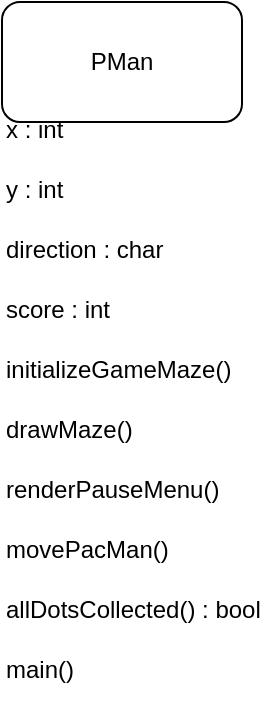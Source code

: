 <mxfile>
  <diagram name="Page-1" id="RHxNDK3dNH6W43sUgH_4">
    <mxGraphModel dx="986" dy="621" grid="1" gridSize="10" gutter="20" FOLDING="true" connect="true" arrows="1" shadow="0">
      <root>
        <mxCell id="0" />
        <mxCell id="1" parent="0" />
        <mxCell id="2" value="PMan" style="rounded=1;whiteSpace=wrap;html=1;" vertex="1" parent="1">
          <mxGeometry x="220" y="160" width="120" height="60" as="geometry" />
        </mxCell>
        <mxCell id="3" value="x : int" style="text;html=1;strokeColor=none;fillColor=none;" vertex="1" parent="2">
          <mxGeometry x="0" y="50" width="120" height="30" as="geometry" />
        </mxCell>
        <mxCell id="4" value="y : int" style="text;html=1;strokeColor=none;fillColor=none;" vertex="1" parent="2">
          <mxGeometry x="0" y="80" width="120" height="30" as="geometry" />
        </mxCell>
        <mxCell id="5" value="direction : char" style="text;html=1;strokeColor=none;fillColor=none;" vertex="1" parent="2">
          <mxGeometry x="0" y="110" width="120" height="30" as="geometry" />
        </mxCell>
        <mxCell id="6" value="score : int" style="text;html=1;strokeColor=none;fillColor=none;" vertex="1" parent="2">
          <mxGeometry x="0" y="140" width="120" height="30" as="geometry" />
        </mxCell>
        <mxCell id="7" value="initializeGameMaze()" style="text;html=1;strokeColor=none;fillColor=none;" vertex="1" parent="2">
          <mxGeometry x="0" y="170" width="120" height="30" as="geometry" />
        </mxCell>
        <mxCell id="8" value="drawMaze()" style="text;html=1;strokeColor=none;fillColor=none;" vertex="1" parent="2">
          <mxGeometry x="0" y="200" width="120" height="30" as="geometry" />
        </mxCell>
        <mxCell id="9" value="renderPauseMenu()" style="text;html=1;strokeColor=none;fillColor=none;" vertex="1" parent="2">
          <mxGeometry x="0" y="230" width="120" height="30" as="geometry" />
        </mxCell>
        <mxCell id="10" value="movePacMan()" style="text;html=1;strokeColor=none;fillColor=none;" vertex="1" parent="2">
          <mxGeometry x="0" y="260" width="120" height="30" as="geometry" />
        </mxCell>
        <mxCell id="11" value="allDotsCollected() : bool" style="text;html=1;strokeColor=none;fillColor=none;" vertex="1" parent="2">
          <mxGeometry x="0" y="290" width="120" height="30" as="geometry" />
        </mxCell>
        <mxCell id="12" value="main()" style="text;html=1;strokeColor=none;fillColor=none;" vertex="1" parent="2">
          <mxGeometry x="0" y="320" width="120" height="30" as="geometry" />
        </mxCell>
      </root>
    </mxGraphModel>
  </diagram>
</mxfile>